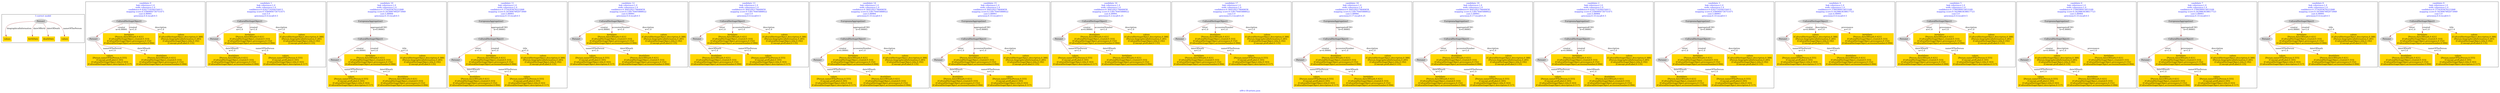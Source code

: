 digraph n0 {
fontcolor="blue"
remincross="true"
label="s09-s-18-artists.json"
subgraph cluster_0 {
label="1-correct model"
n2[style="filled",color="white",fillcolor="lightgray",label="Person1"];
n3[shape="plaintext",style="filled",fillcolor="gold",label="values"];
n4[shape="plaintext",style="filled",fillcolor="gold",label="birthDate"];
n5[shape="plaintext",style="filled",fillcolor="gold",label="deathDate"];
n6[shape="plaintext",style="filled",fillcolor="gold",label="values"];
}
subgraph cluster_1 {
label="candidate 0\nlink coherence:1.0\nnode coherence:1.0\nconfidence:0.4242714204254413\nmapping score:0.5580904734751471\ncost:4.99991\n-precision:0.4-recall:0.5"
n8[style="filled",color="white",fillcolor="lightgray",label="CulturalHeritageObject1"];
n9[style="filled",color="white",fillcolor="lightgray",label="Person1"];
n10[shape="plaintext",style="filled",fillcolor="gold",label="values\n[Person,nameOfThePerson,0.555]\n[Concept,prefLabel,0.165]\n[CulturalHeritageObject,title,0.163]\n[CulturalHeritageObject,description,0.117]"];
n11[shape="plaintext",style="filled",fillcolor="gold",label="deathDate\n[Person,dateOfDeath,0.421]\n[CulturalHeritageObject,created,0.333]\n[CulturalHeritageObject,provenance,0.152]\n[CulturalHeritageObject,accessionNumber,0.094]"];
n12[shape="plaintext",style="filled",fillcolor="gold",label="birthDate\n[Person,dateOfDeath,0.421]\n[CulturalHeritageObject,created,0.333]\n[CulturalHeritageObject,provenance,0.152]\n[CulturalHeritageObject,accessionNumber,0.094]"];
n13[shape="plaintext",style="filled",fillcolor="gold",label="values\n[CulturalHeritageObject,description,0.388]\n[Person,biographicalInformation,0.285]\n[CulturalHeritageObject,title,0.192]\n[Concept,prefLabel,0.135]"];
}
subgraph cluster_2 {
label="candidate 1\nlink coherence:1.0\nnode coherence:1.0\nconfidence:0.4242714204254413\nmapping score:0.5580904734751471\ncost:5.0\n-precision:0.4-recall:0.5"
n15[style="filled",color="white",fillcolor="lightgray",label="CulturalHeritageObject1"];
n16[style="filled",color="white",fillcolor="lightgray",label="Person2"];
n17[shape="plaintext",style="filled",fillcolor="gold",label="deathDate\n[Person,dateOfDeath,0.421]\n[CulturalHeritageObject,created,0.333]\n[CulturalHeritageObject,provenance,0.152]\n[CulturalHeritageObject,accessionNumber,0.094]"];
n18[shape="plaintext",style="filled",fillcolor="gold",label="values\n[Person,nameOfThePerson,0.555]\n[Concept,prefLabel,0.165]\n[CulturalHeritageObject,title,0.163]\n[CulturalHeritageObject,description,0.117]"];
n19[shape="plaintext",style="filled",fillcolor="gold",label="birthDate\n[Person,dateOfDeath,0.421]\n[CulturalHeritageObject,created,0.333]\n[CulturalHeritageObject,provenance,0.152]\n[CulturalHeritageObject,accessionNumber,0.094]"];
n20[shape="plaintext",style="filled",fillcolor="gold",label="values\n[CulturalHeritageObject,description,0.388]\n[Person,biographicalInformation,0.285]\n[CulturalHeritageObject,title,0.192]\n[Concept,prefLabel,0.135]"];
}
subgraph cluster_3 {
label="candidate 10\nlink coherence:1.0\nnode coherence:1.0\nconfidence:0.3754203676221848\nmapping score:0.5418067892073949\ncost:5.99984\n-precision:0.33-recall:0.5"
n22[style="filled",color="white",fillcolor="lightgray",label="CulturalHeritageObject1"];
n23[style="filled",color="white",fillcolor="lightgray",label="Person1"];
n24[style="filled",color="white",fillcolor="lightgray",label="EuropeanaAggregation1"];
n25[shape="plaintext",style="filled",fillcolor="gold",label="values\n[Person,nameOfThePerson,0.555]\n[Concept,prefLabel,0.165]\n[CulturalHeritageObject,title,0.163]\n[CulturalHeritageObject,description,0.117]"];
n26[shape="plaintext",style="filled",fillcolor="gold",label="deathDate\n[Person,dateOfDeath,0.421]\n[CulturalHeritageObject,created,0.333]\n[CulturalHeritageObject,provenance,0.152]\n[CulturalHeritageObject,accessionNumber,0.094]"];
n27[shape="plaintext",style="filled",fillcolor="gold",label="birthDate\n[Person,dateOfDeath,0.421]\n[CulturalHeritageObject,created,0.333]\n[CulturalHeritageObject,provenance,0.152]\n[CulturalHeritageObject,accessionNumber,0.094]"];
n28[shape="plaintext",style="filled",fillcolor="gold",label="values\n[CulturalHeritageObject,description,0.388]\n[Person,biographicalInformation,0.285]\n[CulturalHeritageObject,title,0.192]\n[Concept,prefLabel,0.135]"];
}
subgraph cluster_4 {
label="candidate 11\nlink coherence:1.0\nnode coherence:1.0\nconfidence:0.3754203676221848\nmapping score:0.5418067892073949\ncost:5.99993\n-precision:0.33-recall:0.5"
n30[style="filled",color="white",fillcolor="lightgray",label="CulturalHeritageObject1"];
n31[style="filled",color="white",fillcolor="lightgray",label="Person2"];
n32[style="filled",color="white",fillcolor="lightgray",label="EuropeanaAggregation1"];
n33[shape="plaintext",style="filled",fillcolor="gold",label="deathDate\n[Person,dateOfDeath,0.421]\n[CulturalHeritageObject,created,0.333]\n[CulturalHeritageObject,provenance,0.152]\n[CulturalHeritageObject,accessionNumber,0.094]"];
n34[shape="plaintext",style="filled",fillcolor="gold",label="values\n[Person,nameOfThePerson,0.555]\n[Concept,prefLabel,0.165]\n[CulturalHeritageObject,title,0.163]\n[CulturalHeritageObject,description,0.117]"];
n35[shape="plaintext",style="filled",fillcolor="gold",label="birthDate\n[Person,dateOfDeath,0.421]\n[CulturalHeritageObject,created,0.333]\n[CulturalHeritageObject,provenance,0.152]\n[CulturalHeritageObject,accessionNumber,0.094]"];
n36[shape="plaintext",style="filled",fillcolor="gold",label="values\n[CulturalHeritageObject,description,0.388]\n[Person,biographicalInformation,0.285]\n[CulturalHeritageObject,title,0.192]\n[Concept,prefLabel,0.135]"];
}
subgraph cluster_5 {
label="candidate 12\nlink coherence:1.0\nnode coherence:1.0\nconfidence:0.3645292176640659\nmapping score:0.538176405888022\ncost:4.99991\n-precision:0.4-recall:0.5"
n38[style="filled",color="white",fillcolor="lightgray",label="CulturalHeritageObject1"];
n39[style="filled",color="white",fillcolor="lightgray",label="Person1"];
n40[shape="plaintext",style="filled",fillcolor="gold",label="values\n[Person,nameOfThePerson,0.555]\n[Concept,prefLabel,0.165]\n[CulturalHeritageObject,title,0.163]\n[CulturalHeritageObject,description,0.117]"];
n41[shape="plaintext",style="filled",fillcolor="gold",label="birthDate\n[Person,dateOfDeath,0.421]\n[CulturalHeritageObject,created,0.333]\n[CulturalHeritageObject,provenance,0.152]\n[CulturalHeritageObject,accessionNumber,0.094]"];
n42[shape="plaintext",style="filled",fillcolor="gold",label="deathDate\n[Person,dateOfDeath,0.421]\n[CulturalHeritageObject,created,0.333]\n[CulturalHeritageObject,provenance,0.152]\n[CulturalHeritageObject,accessionNumber,0.094]"];
n43[shape="plaintext",style="filled",fillcolor="gold",label="values\n[CulturalHeritageObject,description,0.388]\n[Person,biographicalInformation,0.285]\n[CulturalHeritageObject,title,0.192]\n[Concept,prefLabel,0.135]"];
}
subgraph cluster_6 {
label="candidate 13\nlink coherence:1.0\nnode coherence:1.0\nconfidence:0.3645292176640659\nmapping score:0.538176405888022\ncost:5.0\n-precision:0.4-recall:0.5"
n45[style="filled",color="white",fillcolor="lightgray",label="CulturalHeritageObject1"];
n46[style="filled",color="white",fillcolor="lightgray",label="Person2"];
n47[shape="plaintext",style="filled",fillcolor="gold",label="deathDate\n[Person,dateOfDeath,0.421]\n[CulturalHeritageObject,created,0.333]\n[CulturalHeritageObject,provenance,0.152]\n[CulturalHeritageObject,accessionNumber,0.094]"];
n48[shape="plaintext",style="filled",fillcolor="gold",label="birthDate\n[Person,dateOfDeath,0.421]\n[CulturalHeritageObject,created,0.333]\n[CulturalHeritageObject,provenance,0.152]\n[CulturalHeritageObject,accessionNumber,0.094]"];
n49[shape="plaintext",style="filled",fillcolor="gold",label="values\n[Person,nameOfThePerson,0.555]\n[Concept,prefLabel,0.165]\n[CulturalHeritageObject,title,0.163]\n[CulturalHeritageObject,description,0.117]"];
n50[shape="plaintext",style="filled",fillcolor="gold",label="values\n[CulturalHeritageObject,description,0.388]\n[Person,biographicalInformation,0.285]\n[CulturalHeritageObject,title,0.192]\n[Concept,prefLabel,0.135]"];
}
subgraph cluster_7 {
label="candidate 14\nlink coherence:1.0\nnode coherence:1.0\nconfidence:0.3645292176640659\nmapping score:0.538176405888022\ncost:5.99984\n-precision:0.33-recall:0.5"
n52[style="filled",color="white",fillcolor="lightgray",label="CulturalHeritageObject1"];
n53[style="filled",color="white",fillcolor="lightgray",label="Person1"];
n54[style="filled",color="white",fillcolor="lightgray",label="EuropeanaAggregation1"];
n55[shape="plaintext",style="filled",fillcolor="gold",label="values\n[Person,nameOfThePerson,0.555]\n[Concept,prefLabel,0.165]\n[CulturalHeritageObject,title,0.163]\n[CulturalHeritageObject,description,0.117]"];
n56[shape="plaintext",style="filled",fillcolor="gold",label="birthDate\n[Person,dateOfDeath,0.421]\n[CulturalHeritageObject,created,0.333]\n[CulturalHeritageObject,provenance,0.152]\n[CulturalHeritageObject,accessionNumber,0.094]"];
n57[shape="plaintext",style="filled",fillcolor="gold",label="deathDate\n[Person,dateOfDeath,0.421]\n[CulturalHeritageObject,created,0.333]\n[CulturalHeritageObject,provenance,0.152]\n[CulturalHeritageObject,accessionNumber,0.094]"];
n58[shape="plaintext",style="filled",fillcolor="gold",label="values\n[CulturalHeritageObject,description,0.388]\n[Person,biographicalInformation,0.285]\n[CulturalHeritageObject,title,0.192]\n[Concept,prefLabel,0.135]"];
}
subgraph cluster_8 {
label="candidate 15\nlink coherence:1.0\nnode coherence:1.0\nconfidence:0.3645292176640659\nmapping score:0.538176405888022\ncost:5.99993\n-precision:0.33-recall:0.5"
n60[style="filled",color="white",fillcolor="lightgray",label="CulturalHeritageObject1"];
n61[style="filled",color="white",fillcolor="lightgray",label="Person2"];
n62[style="filled",color="white",fillcolor="lightgray",label="EuropeanaAggregation1"];
n63[shape="plaintext",style="filled",fillcolor="gold",label="deathDate\n[Person,dateOfDeath,0.421]\n[CulturalHeritageObject,created,0.333]\n[CulturalHeritageObject,provenance,0.152]\n[CulturalHeritageObject,accessionNumber,0.094]"];
n64[shape="plaintext",style="filled",fillcolor="gold",label="birthDate\n[Person,dateOfDeath,0.421]\n[CulturalHeritageObject,created,0.333]\n[CulturalHeritageObject,provenance,0.152]\n[CulturalHeritageObject,accessionNumber,0.094]"];
n65[shape="plaintext",style="filled",fillcolor="gold",label="values\n[Person,nameOfThePerson,0.555]\n[Concept,prefLabel,0.165]\n[CulturalHeritageObject,title,0.163]\n[CulturalHeritageObject,description,0.117]"];
n66[shape="plaintext",style="filled",fillcolor="gold",label="values\n[CulturalHeritageObject,description,0.388]\n[Person,biographicalInformation,0.285]\n[CulturalHeritageObject,title,0.192]\n[Concept,prefLabel,0.135]"];
}
subgraph cluster_9 {
label="candidate 16\nlink coherence:1.0\nnode coherence:1.0\nconfidence:0.3645292176640658\nmapping score:0.538176405888022\ncost:4.99991\n-precision:0.2-recall:0.25"
n68[style="filled",color="white",fillcolor="lightgray",label="CulturalHeritageObject1"];
n69[style="filled",color="white",fillcolor="lightgray",label="Person1"];
n70[shape="plaintext",style="filled",fillcolor="gold",label="values\n[Person,nameOfThePerson,0.555]\n[Concept,prefLabel,0.165]\n[CulturalHeritageObject,title,0.163]\n[CulturalHeritageObject,description,0.117]"];
n71[shape="plaintext",style="filled",fillcolor="gold",label="deathDate\n[Person,dateOfDeath,0.421]\n[CulturalHeritageObject,created,0.333]\n[CulturalHeritageObject,provenance,0.152]\n[CulturalHeritageObject,accessionNumber,0.094]"];
n72[shape="plaintext",style="filled",fillcolor="gold",label="birthDate\n[Person,dateOfDeath,0.421]\n[CulturalHeritageObject,created,0.333]\n[CulturalHeritageObject,provenance,0.152]\n[CulturalHeritageObject,accessionNumber,0.094]"];
n73[shape="plaintext",style="filled",fillcolor="gold",label="values\n[CulturalHeritageObject,description,0.388]\n[Person,biographicalInformation,0.285]\n[CulturalHeritageObject,title,0.192]\n[Concept,prefLabel,0.135]"];
}
subgraph cluster_10 {
label="candidate 17\nlink coherence:1.0\nnode coherence:1.0\nconfidence:0.3645292176640658\nmapping score:0.538176405888022\ncost:5.0\n-precision:0.2-recall:0.25"
n75[style="filled",color="white",fillcolor="lightgray",label="CulturalHeritageObject1"];
n76[style="filled",color="white",fillcolor="lightgray",label="Person2"];
n77[shape="plaintext",style="filled",fillcolor="gold",label="birthDate\n[Person,dateOfDeath,0.421]\n[CulturalHeritageObject,created,0.333]\n[CulturalHeritageObject,provenance,0.152]\n[CulturalHeritageObject,accessionNumber,0.094]"];
n78[shape="plaintext",style="filled",fillcolor="gold",label="deathDate\n[Person,dateOfDeath,0.421]\n[CulturalHeritageObject,created,0.333]\n[CulturalHeritageObject,provenance,0.152]\n[CulturalHeritageObject,accessionNumber,0.094]"];
n79[shape="plaintext",style="filled",fillcolor="gold",label="values\n[Person,nameOfThePerson,0.555]\n[Concept,prefLabel,0.165]\n[CulturalHeritageObject,title,0.163]\n[CulturalHeritageObject,description,0.117]"];
n80[shape="plaintext",style="filled",fillcolor="gold",label="values\n[CulturalHeritageObject,description,0.388]\n[Person,biographicalInformation,0.285]\n[CulturalHeritageObject,title,0.192]\n[Concept,prefLabel,0.135]"];
}
subgraph cluster_11 {
label="candidate 18\nlink coherence:1.0\nnode coherence:1.0\nconfidence:0.3645292176640658\nmapping score:0.538176405888022\ncost:5.99984\n-precision:0.17-recall:0.25"
n82[style="filled",color="white",fillcolor="lightgray",label="CulturalHeritageObject1"];
n83[style="filled",color="white",fillcolor="lightgray",label="Person1"];
n84[style="filled",color="white",fillcolor="lightgray",label="EuropeanaAggregation1"];
n85[shape="plaintext",style="filled",fillcolor="gold",label="values\n[Person,nameOfThePerson,0.555]\n[Concept,prefLabel,0.165]\n[CulturalHeritageObject,title,0.163]\n[CulturalHeritageObject,description,0.117]"];
n86[shape="plaintext",style="filled",fillcolor="gold",label="deathDate\n[Person,dateOfDeath,0.421]\n[CulturalHeritageObject,created,0.333]\n[CulturalHeritageObject,provenance,0.152]\n[CulturalHeritageObject,accessionNumber,0.094]"];
n87[shape="plaintext",style="filled",fillcolor="gold",label="birthDate\n[Person,dateOfDeath,0.421]\n[CulturalHeritageObject,created,0.333]\n[CulturalHeritageObject,provenance,0.152]\n[CulturalHeritageObject,accessionNumber,0.094]"];
n88[shape="plaintext",style="filled",fillcolor="gold",label="values\n[CulturalHeritageObject,description,0.388]\n[Person,biographicalInformation,0.285]\n[CulturalHeritageObject,title,0.192]\n[Concept,prefLabel,0.135]"];
}
subgraph cluster_12 {
label="candidate 19\nlink coherence:1.0\nnode coherence:1.0\nconfidence:0.3645292176640658\nmapping score:0.538176405888022\ncost:5.99993\n-precision:0.17-recall:0.25"
n90[style="filled",color="white",fillcolor="lightgray",label="CulturalHeritageObject1"];
n91[style="filled",color="white",fillcolor="lightgray",label="Person2"];
n92[style="filled",color="white",fillcolor="lightgray",label="EuropeanaAggregation1"];
n93[shape="plaintext",style="filled",fillcolor="gold",label="birthDate\n[Person,dateOfDeath,0.421]\n[CulturalHeritageObject,created,0.333]\n[CulturalHeritageObject,provenance,0.152]\n[CulturalHeritageObject,accessionNumber,0.094]"];
n94[shape="plaintext",style="filled",fillcolor="gold",label="deathDate\n[Person,dateOfDeath,0.421]\n[CulturalHeritageObject,created,0.333]\n[CulturalHeritageObject,provenance,0.152]\n[CulturalHeritageObject,accessionNumber,0.094]"];
n95[shape="plaintext",style="filled",fillcolor="gold",label="values\n[Person,nameOfThePerson,0.555]\n[Concept,prefLabel,0.165]\n[CulturalHeritageObject,title,0.163]\n[CulturalHeritageObject,description,0.117]"];
n96[shape="plaintext",style="filled",fillcolor="gold",label="values\n[CulturalHeritageObject,description,0.388]\n[Person,biographicalInformation,0.285]\n[CulturalHeritageObject,title,0.192]\n[Concept,prefLabel,0.135]"];
}
subgraph cluster_13 {
label="candidate 2\nlink coherence:1.0\nnode coherence:1.0\nconfidence:0.4242714204254413\nmapping score:0.5580904734751471\ncost:5.99984\n-precision:0.33-recall:0.5"
n98[style="filled",color="white",fillcolor="lightgray",label="CulturalHeritageObject1"];
n99[style="filled",color="white",fillcolor="lightgray",label="Person1"];
n100[style="filled",color="white",fillcolor="lightgray",label="EuropeanaAggregation1"];
n101[shape="plaintext",style="filled",fillcolor="gold",label="values\n[Person,nameOfThePerson,0.555]\n[Concept,prefLabel,0.165]\n[CulturalHeritageObject,title,0.163]\n[CulturalHeritageObject,description,0.117]"];
n102[shape="plaintext",style="filled",fillcolor="gold",label="deathDate\n[Person,dateOfDeath,0.421]\n[CulturalHeritageObject,created,0.333]\n[CulturalHeritageObject,provenance,0.152]\n[CulturalHeritageObject,accessionNumber,0.094]"];
n103[shape="plaintext",style="filled",fillcolor="gold",label="birthDate\n[Person,dateOfDeath,0.421]\n[CulturalHeritageObject,created,0.333]\n[CulturalHeritageObject,provenance,0.152]\n[CulturalHeritageObject,accessionNumber,0.094]"];
n104[shape="plaintext",style="filled",fillcolor="gold",label="values\n[CulturalHeritageObject,description,0.388]\n[Person,biographicalInformation,0.285]\n[CulturalHeritageObject,title,0.192]\n[Concept,prefLabel,0.135]"];
}
subgraph cluster_14 {
label="candidate 3\nlink coherence:1.0\nnode coherence:1.0\nconfidence:0.4242714204254413\nmapping score:0.5580904734751471\ncost:5.99993\n-precision:0.33-recall:0.5"
n106[style="filled",color="white",fillcolor="lightgray",label="CulturalHeritageObject1"];
n107[style="filled",color="white",fillcolor="lightgray",label="Person2"];
n108[style="filled",color="white",fillcolor="lightgray",label="EuropeanaAggregation1"];
n109[shape="plaintext",style="filled",fillcolor="gold",label="deathDate\n[Person,dateOfDeath,0.421]\n[CulturalHeritageObject,created,0.333]\n[CulturalHeritageObject,provenance,0.152]\n[CulturalHeritageObject,accessionNumber,0.094]"];
n110[shape="plaintext",style="filled",fillcolor="gold",label="values\n[Person,nameOfThePerson,0.555]\n[Concept,prefLabel,0.165]\n[CulturalHeritageObject,title,0.163]\n[CulturalHeritageObject,description,0.117]"];
n111[shape="plaintext",style="filled",fillcolor="gold",label="birthDate\n[Person,dateOfDeath,0.421]\n[CulturalHeritageObject,created,0.333]\n[CulturalHeritageObject,provenance,0.152]\n[CulturalHeritageObject,accessionNumber,0.094]"];
n112[shape="plaintext",style="filled",fillcolor="gold",label="values\n[CulturalHeritageObject,description,0.388]\n[Person,biographicalInformation,0.285]\n[CulturalHeritageObject,title,0.192]\n[Concept,prefLabel,0.135]"];
}
subgraph cluster_15 {
label="candidate 4\nlink coherence:1.0\nnode coherence:1.0\nconfidence:0.3789590915853169\nmapping score:0.5429863638617723\ncost:4.99991\n-precision:0.4-recall:0.5"
n114[style="filled",color="white",fillcolor="lightgray",label="CulturalHeritageObject1"];
n115[style="filled",color="white",fillcolor="lightgray",label="Person1"];
n116[shape="plaintext",style="filled",fillcolor="gold",label="values\n[Person,nameOfThePerson,0.555]\n[Concept,prefLabel,0.165]\n[CulturalHeritageObject,title,0.163]\n[CulturalHeritageObject,description,0.117]"];
n117[shape="plaintext",style="filled",fillcolor="gold",label="deathDate\n[Person,dateOfDeath,0.421]\n[CulturalHeritageObject,created,0.333]\n[CulturalHeritageObject,provenance,0.152]\n[CulturalHeritageObject,accessionNumber,0.094]"];
n118[shape="plaintext",style="filled",fillcolor="gold",label="values\n[CulturalHeritageObject,description,0.388]\n[Person,biographicalInformation,0.285]\n[CulturalHeritageObject,title,0.192]\n[Concept,prefLabel,0.135]"];
n119[shape="plaintext",style="filled",fillcolor="gold",label="birthDate\n[Person,dateOfDeath,0.421]\n[CulturalHeritageObject,created,0.333]\n[CulturalHeritageObject,provenance,0.152]\n[CulturalHeritageObject,accessionNumber,0.094]"];
}
subgraph cluster_16 {
label="candidate 5\nlink coherence:1.0\nnode coherence:1.0\nconfidence:0.3789590915853169\nmapping score:0.5429863638617723\ncost:5.0\n-precision:0.4-recall:0.5"
n121[style="filled",color="white",fillcolor="lightgray",label="CulturalHeritageObject1"];
n122[style="filled",color="white",fillcolor="lightgray",label="Person2"];
n123[shape="plaintext",style="filled",fillcolor="gold",label="deathDate\n[Person,dateOfDeath,0.421]\n[CulturalHeritageObject,created,0.333]\n[CulturalHeritageObject,provenance,0.152]\n[CulturalHeritageObject,accessionNumber,0.094]"];
n124[shape="plaintext",style="filled",fillcolor="gold",label="values\n[Person,nameOfThePerson,0.555]\n[Concept,prefLabel,0.165]\n[CulturalHeritageObject,title,0.163]\n[CulturalHeritageObject,description,0.117]"];
n125[shape="plaintext",style="filled",fillcolor="gold",label="birthDate\n[Person,dateOfDeath,0.421]\n[CulturalHeritageObject,created,0.333]\n[CulturalHeritageObject,provenance,0.152]\n[CulturalHeritageObject,accessionNumber,0.094]"];
n126[shape="plaintext",style="filled",fillcolor="gold",label="values\n[CulturalHeritageObject,description,0.388]\n[Person,biographicalInformation,0.285]\n[CulturalHeritageObject,title,0.192]\n[Concept,prefLabel,0.135]"];
}
subgraph cluster_17 {
label="candidate 6\nlink coherence:1.0\nnode coherence:1.0\nconfidence:0.3789590915853169\nmapping score:0.5429863638617723\ncost:5.99984\n-precision:0.33-recall:0.5"
n128[style="filled",color="white",fillcolor="lightgray",label="CulturalHeritageObject1"];
n129[style="filled",color="white",fillcolor="lightgray",label="Person1"];
n130[style="filled",color="white",fillcolor="lightgray",label="EuropeanaAggregation1"];
n131[shape="plaintext",style="filled",fillcolor="gold",label="values\n[Person,nameOfThePerson,0.555]\n[Concept,prefLabel,0.165]\n[CulturalHeritageObject,title,0.163]\n[CulturalHeritageObject,description,0.117]"];
n132[shape="plaintext",style="filled",fillcolor="gold",label="deathDate\n[Person,dateOfDeath,0.421]\n[CulturalHeritageObject,created,0.333]\n[CulturalHeritageObject,provenance,0.152]\n[CulturalHeritageObject,accessionNumber,0.094]"];
n133[shape="plaintext",style="filled",fillcolor="gold",label="values\n[CulturalHeritageObject,description,0.388]\n[Person,biographicalInformation,0.285]\n[CulturalHeritageObject,title,0.192]\n[Concept,prefLabel,0.135]"];
n134[shape="plaintext",style="filled",fillcolor="gold",label="birthDate\n[Person,dateOfDeath,0.421]\n[CulturalHeritageObject,created,0.333]\n[CulturalHeritageObject,provenance,0.152]\n[CulturalHeritageObject,accessionNumber,0.094]"];
}
subgraph cluster_18 {
label="candidate 7\nlink coherence:1.0\nnode coherence:1.0\nconfidence:0.3789590915853169\nmapping score:0.5429863638617723\ncost:5.99993\n-precision:0.33-recall:0.5"
n136[style="filled",color="white",fillcolor="lightgray",label="CulturalHeritageObject1"];
n137[style="filled",color="white",fillcolor="lightgray",label="Person2"];
n138[style="filled",color="white",fillcolor="lightgray",label="EuropeanaAggregation1"];
n139[shape="plaintext",style="filled",fillcolor="gold",label="deathDate\n[Person,dateOfDeath,0.421]\n[CulturalHeritageObject,created,0.333]\n[CulturalHeritageObject,provenance,0.152]\n[CulturalHeritageObject,accessionNumber,0.094]"];
n140[shape="plaintext",style="filled",fillcolor="gold",label="values\n[Person,nameOfThePerson,0.555]\n[Concept,prefLabel,0.165]\n[CulturalHeritageObject,title,0.163]\n[CulturalHeritageObject,description,0.117]"];
n141[shape="plaintext",style="filled",fillcolor="gold",label="birthDate\n[Person,dateOfDeath,0.421]\n[CulturalHeritageObject,created,0.333]\n[CulturalHeritageObject,provenance,0.152]\n[CulturalHeritageObject,accessionNumber,0.094]"];
n142[shape="plaintext",style="filled",fillcolor="gold",label="values\n[CulturalHeritageObject,description,0.388]\n[Person,biographicalInformation,0.285]\n[CulturalHeritageObject,title,0.192]\n[Concept,prefLabel,0.135]"];
}
subgraph cluster_19 {
label="candidate 8\nlink coherence:1.0\nnode coherence:1.0\nconfidence:0.3754203676221848\nmapping score:0.5418067892073949\ncost:4.99991\n-precision:0.4-recall:0.5"
n144[style="filled",color="white",fillcolor="lightgray",label="CulturalHeritageObject1"];
n145[style="filled",color="white",fillcolor="lightgray",label="Person1"];
n146[shape="plaintext",style="filled",fillcolor="gold",label="values\n[Person,nameOfThePerson,0.555]\n[Concept,prefLabel,0.165]\n[CulturalHeritageObject,title,0.163]\n[CulturalHeritageObject,description,0.117]"];
n147[shape="plaintext",style="filled",fillcolor="gold",label="deathDate\n[Person,dateOfDeath,0.421]\n[CulturalHeritageObject,created,0.333]\n[CulturalHeritageObject,provenance,0.152]\n[CulturalHeritageObject,accessionNumber,0.094]"];
n148[shape="plaintext",style="filled",fillcolor="gold",label="birthDate\n[Person,dateOfDeath,0.421]\n[CulturalHeritageObject,created,0.333]\n[CulturalHeritageObject,provenance,0.152]\n[CulturalHeritageObject,accessionNumber,0.094]"];
n149[shape="plaintext",style="filled",fillcolor="gold",label="values\n[CulturalHeritageObject,description,0.388]\n[Person,biographicalInformation,0.285]\n[CulturalHeritageObject,title,0.192]\n[Concept,prefLabel,0.135]"];
}
subgraph cluster_20 {
label="candidate 9\nlink coherence:1.0\nnode coherence:1.0\nconfidence:0.3754203676221848\nmapping score:0.5418067892073949\ncost:5.0\n-precision:0.4-recall:0.5"
n151[style="filled",color="white",fillcolor="lightgray",label="CulturalHeritageObject1"];
n152[style="filled",color="white",fillcolor="lightgray",label="Person2"];
n153[shape="plaintext",style="filled",fillcolor="gold",label="deathDate\n[Person,dateOfDeath,0.421]\n[CulturalHeritageObject,created,0.333]\n[CulturalHeritageObject,provenance,0.152]\n[CulturalHeritageObject,accessionNumber,0.094]"];
n154[shape="plaintext",style="filled",fillcolor="gold",label="values\n[Person,nameOfThePerson,0.555]\n[Concept,prefLabel,0.165]\n[CulturalHeritageObject,title,0.163]\n[CulturalHeritageObject,description,0.117]"];
n155[shape="plaintext",style="filled",fillcolor="gold",label="birthDate\n[Person,dateOfDeath,0.421]\n[CulturalHeritageObject,created,0.333]\n[CulturalHeritageObject,provenance,0.152]\n[CulturalHeritageObject,accessionNumber,0.094]"];
n156[shape="plaintext",style="filled",fillcolor="gold",label="values\n[CulturalHeritageObject,description,0.388]\n[Person,biographicalInformation,0.285]\n[CulturalHeritageObject,title,0.192]\n[Concept,prefLabel,0.135]"];
}
n2 -> n3[color="brown",fontcolor="black",label="biographicalInformation"]
n2 -> n4[color="brown",fontcolor="black",label="dateOfBirth"]
n2 -> n5[color="brown",fontcolor="black",label="dateOfDeath"]
n2 -> n6[color="brown",fontcolor="black",label="nameOfThePerson"]
n8 -> n9[color="brown",fontcolor="black",label="creator\nw=0.99991"]
n9 -> n10[color="brown",fontcolor="black",label="nameOfThePerson\nw=1.0"]
n9 -> n11[color="brown",fontcolor="black",label="dateOfDeath\nw=1.0"]
n8 -> n12[color="brown",fontcolor="black",label="created\nw=1.0"]
n8 -> n13[color="brown",fontcolor="black",label="description\nw=1.0"]
n15 -> n16[color="brown",fontcolor="black",label="sitter\nw=1.0"]
n16 -> n17[color="brown",fontcolor="black",label="dateOfDeath\nw=1.0"]
n16 -> n18[color="brown",fontcolor="black",label="nameOfThePerson\nw=1.0"]
n15 -> n19[color="brown",fontcolor="black",label="created\nw=1.0"]
n15 -> n20[color="brown",fontcolor="black",label="description\nw=1.0"]
n22 -> n23[color="brown",fontcolor="black",label="creator\nw=0.99991"]
n24 -> n22[color="brown",fontcolor="black",label="aggregatedCHO\nw=0.99993"]
n23 -> n25[color="brown",fontcolor="black",label="nameOfThePerson\nw=1.0"]
n23 -> n26[color="brown",fontcolor="black",label="dateOfDeath\nw=1.0"]
n22 -> n27[color="brown",fontcolor="black",label="created\nw=1.0"]
n22 -> n28[color="brown",fontcolor="black",label="title\nw=1.0"]
n30 -> n31[color="brown",fontcolor="black",label="sitter\nw=1.0"]
n32 -> n30[color="brown",fontcolor="black",label="aggregatedCHO\nw=0.99993"]
n31 -> n33[color="brown",fontcolor="black",label="dateOfDeath\nw=1.0"]
n31 -> n34[color="brown",fontcolor="black",label="nameOfThePerson\nw=1.0"]
n30 -> n35[color="brown",fontcolor="black",label="created\nw=1.0"]
n30 -> n36[color="brown",fontcolor="black",label="title\nw=1.0"]
n38 -> n39[color="brown",fontcolor="black",label="creator\nw=0.99991"]
n39 -> n40[color="brown",fontcolor="black",label="nameOfThePerson\nw=1.0"]
n38 -> n41[color="brown",fontcolor="black",label="accessionNumber\nw=1.0"]
n39 -> n42[color="brown",fontcolor="black",label="dateOfDeath\nw=1.0"]
n38 -> n43[color="brown",fontcolor="black",label="description\nw=1.0"]
n45 -> n46[color="brown",fontcolor="black",label="sitter\nw=1.0"]
n46 -> n47[color="brown",fontcolor="black",label="dateOfDeath\nw=1.0"]
n45 -> n48[color="brown",fontcolor="black",label="accessionNumber\nw=1.0"]
n46 -> n49[color="brown",fontcolor="black",label="nameOfThePerson\nw=1.0"]
n45 -> n50[color="brown",fontcolor="black",label="description\nw=1.0"]
n52 -> n53[color="brown",fontcolor="black",label="creator\nw=0.99991"]
n54 -> n52[color="brown",fontcolor="black",label="aggregatedCHO\nw=0.99993"]
n53 -> n55[color="brown",fontcolor="black",label="nameOfThePerson\nw=1.0"]
n52 -> n56[color="brown",fontcolor="black",label="accessionNumber\nw=1.0"]
n53 -> n57[color="brown",fontcolor="black",label="dateOfDeath\nw=1.0"]
n52 -> n58[color="brown",fontcolor="black",label="description\nw=1.0"]
n60 -> n61[color="brown",fontcolor="black",label="sitter\nw=1.0"]
n62 -> n60[color="brown",fontcolor="black",label="aggregatedCHO\nw=0.99993"]
n61 -> n63[color="brown",fontcolor="black",label="dateOfDeath\nw=1.0"]
n60 -> n64[color="brown",fontcolor="black",label="accessionNumber\nw=1.0"]
n61 -> n65[color="brown",fontcolor="black",label="nameOfThePerson\nw=1.0"]
n60 -> n66[color="brown",fontcolor="black",label="description\nw=1.0"]
n68 -> n69[color="brown",fontcolor="black",label="creator\nw=0.99991"]
n69 -> n70[color="brown",fontcolor="black",label="nameOfThePerson\nw=1.0"]
n68 -> n71[color="brown",fontcolor="black",label="accessionNumber\nw=1.0"]
n69 -> n72[color="brown",fontcolor="black",label="dateOfDeath\nw=1.0"]
n68 -> n73[color="brown",fontcolor="black",label="description\nw=1.0"]
n75 -> n76[color="brown",fontcolor="black",label="sitter\nw=1.0"]
n76 -> n77[color="brown",fontcolor="black",label="dateOfDeath\nw=1.0"]
n75 -> n78[color="brown",fontcolor="black",label="accessionNumber\nw=1.0"]
n76 -> n79[color="brown",fontcolor="black",label="nameOfThePerson\nw=1.0"]
n75 -> n80[color="brown",fontcolor="black",label="description\nw=1.0"]
n82 -> n83[color="brown",fontcolor="black",label="creator\nw=0.99991"]
n84 -> n82[color="brown",fontcolor="black",label="aggregatedCHO\nw=0.99993"]
n83 -> n85[color="brown",fontcolor="black",label="nameOfThePerson\nw=1.0"]
n82 -> n86[color="brown",fontcolor="black",label="accessionNumber\nw=1.0"]
n83 -> n87[color="brown",fontcolor="black",label="dateOfDeath\nw=1.0"]
n82 -> n88[color="brown",fontcolor="black",label="description\nw=1.0"]
n90 -> n91[color="brown",fontcolor="black",label="sitter\nw=1.0"]
n92 -> n90[color="brown",fontcolor="black",label="aggregatedCHO\nw=0.99993"]
n91 -> n93[color="brown",fontcolor="black",label="dateOfDeath\nw=1.0"]
n90 -> n94[color="brown",fontcolor="black",label="accessionNumber\nw=1.0"]
n91 -> n95[color="brown",fontcolor="black",label="nameOfThePerson\nw=1.0"]
n90 -> n96[color="brown",fontcolor="black",label="description\nw=1.0"]
n98 -> n99[color="brown",fontcolor="black",label="creator\nw=0.99991"]
n100 -> n98[color="brown",fontcolor="black",label="aggregatedCHO\nw=0.99993"]
n99 -> n101[color="brown",fontcolor="black",label="nameOfThePerson\nw=1.0"]
n99 -> n102[color="brown",fontcolor="black",label="dateOfDeath\nw=1.0"]
n98 -> n103[color="brown",fontcolor="black",label="created\nw=1.0"]
n98 -> n104[color="brown",fontcolor="black",label="description\nw=1.0"]
n106 -> n107[color="brown",fontcolor="black",label="sitter\nw=1.0"]
n108 -> n106[color="brown",fontcolor="black",label="aggregatedCHO\nw=0.99993"]
n107 -> n109[color="brown",fontcolor="black",label="dateOfDeath\nw=1.0"]
n107 -> n110[color="brown",fontcolor="black",label="nameOfThePerson\nw=1.0"]
n106 -> n111[color="brown",fontcolor="black",label="created\nw=1.0"]
n106 -> n112[color="brown",fontcolor="black",label="description\nw=1.0"]
n114 -> n115[color="brown",fontcolor="black",label="creator\nw=0.99991"]
n115 -> n116[color="brown",fontcolor="black",label="nameOfThePerson\nw=1.0"]
n115 -> n117[color="brown",fontcolor="black",label="dateOfDeath\nw=1.0"]
n114 -> n118[color="brown",fontcolor="black",label="description\nw=1.0"]
n114 -> n119[color="brown",fontcolor="black",label="provenance\nw=1.0"]
n121 -> n122[color="brown",fontcolor="black",label="sitter\nw=1.0"]
n122 -> n123[color="brown",fontcolor="black",label="dateOfDeath\nw=1.0"]
n122 -> n124[color="brown",fontcolor="black",label="nameOfThePerson\nw=1.0"]
n121 -> n125[color="brown",fontcolor="black",label="provenance\nw=1.0"]
n121 -> n126[color="brown",fontcolor="black",label="description\nw=1.0"]
n128 -> n129[color="brown",fontcolor="black",label="creator\nw=0.99991"]
n130 -> n128[color="brown",fontcolor="black",label="aggregatedCHO\nw=0.99993"]
n129 -> n131[color="brown",fontcolor="black",label="nameOfThePerson\nw=1.0"]
n129 -> n132[color="brown",fontcolor="black",label="dateOfDeath\nw=1.0"]
n128 -> n133[color="brown",fontcolor="black",label="description\nw=1.0"]
n128 -> n134[color="brown",fontcolor="black",label="provenance\nw=1.0"]
n136 -> n137[color="brown",fontcolor="black",label="sitter\nw=1.0"]
n138 -> n136[color="brown",fontcolor="black",label="aggregatedCHO\nw=0.99993"]
n137 -> n139[color="brown",fontcolor="black",label="dateOfDeath\nw=1.0"]
n137 -> n140[color="brown",fontcolor="black",label="nameOfThePerson\nw=1.0"]
n136 -> n141[color="brown",fontcolor="black",label="provenance\nw=1.0"]
n136 -> n142[color="brown",fontcolor="black",label="description\nw=1.0"]
n144 -> n145[color="brown",fontcolor="black",label="creator\nw=0.99991"]
n145 -> n146[color="brown",fontcolor="black",label="nameOfThePerson\nw=1.0"]
n145 -> n147[color="brown",fontcolor="black",label="dateOfDeath\nw=1.0"]
n144 -> n148[color="brown",fontcolor="black",label="created\nw=1.0"]
n144 -> n149[color="brown",fontcolor="black",label="title\nw=1.0"]
n151 -> n152[color="brown",fontcolor="black",label="sitter\nw=1.0"]
n152 -> n153[color="brown",fontcolor="black",label="dateOfDeath\nw=1.0"]
n152 -> n154[color="brown",fontcolor="black",label="nameOfThePerson\nw=1.0"]
n151 -> n155[color="brown",fontcolor="black",label="created\nw=1.0"]
n151 -> n156[color="brown",fontcolor="black",label="title\nw=1.0"]
}
